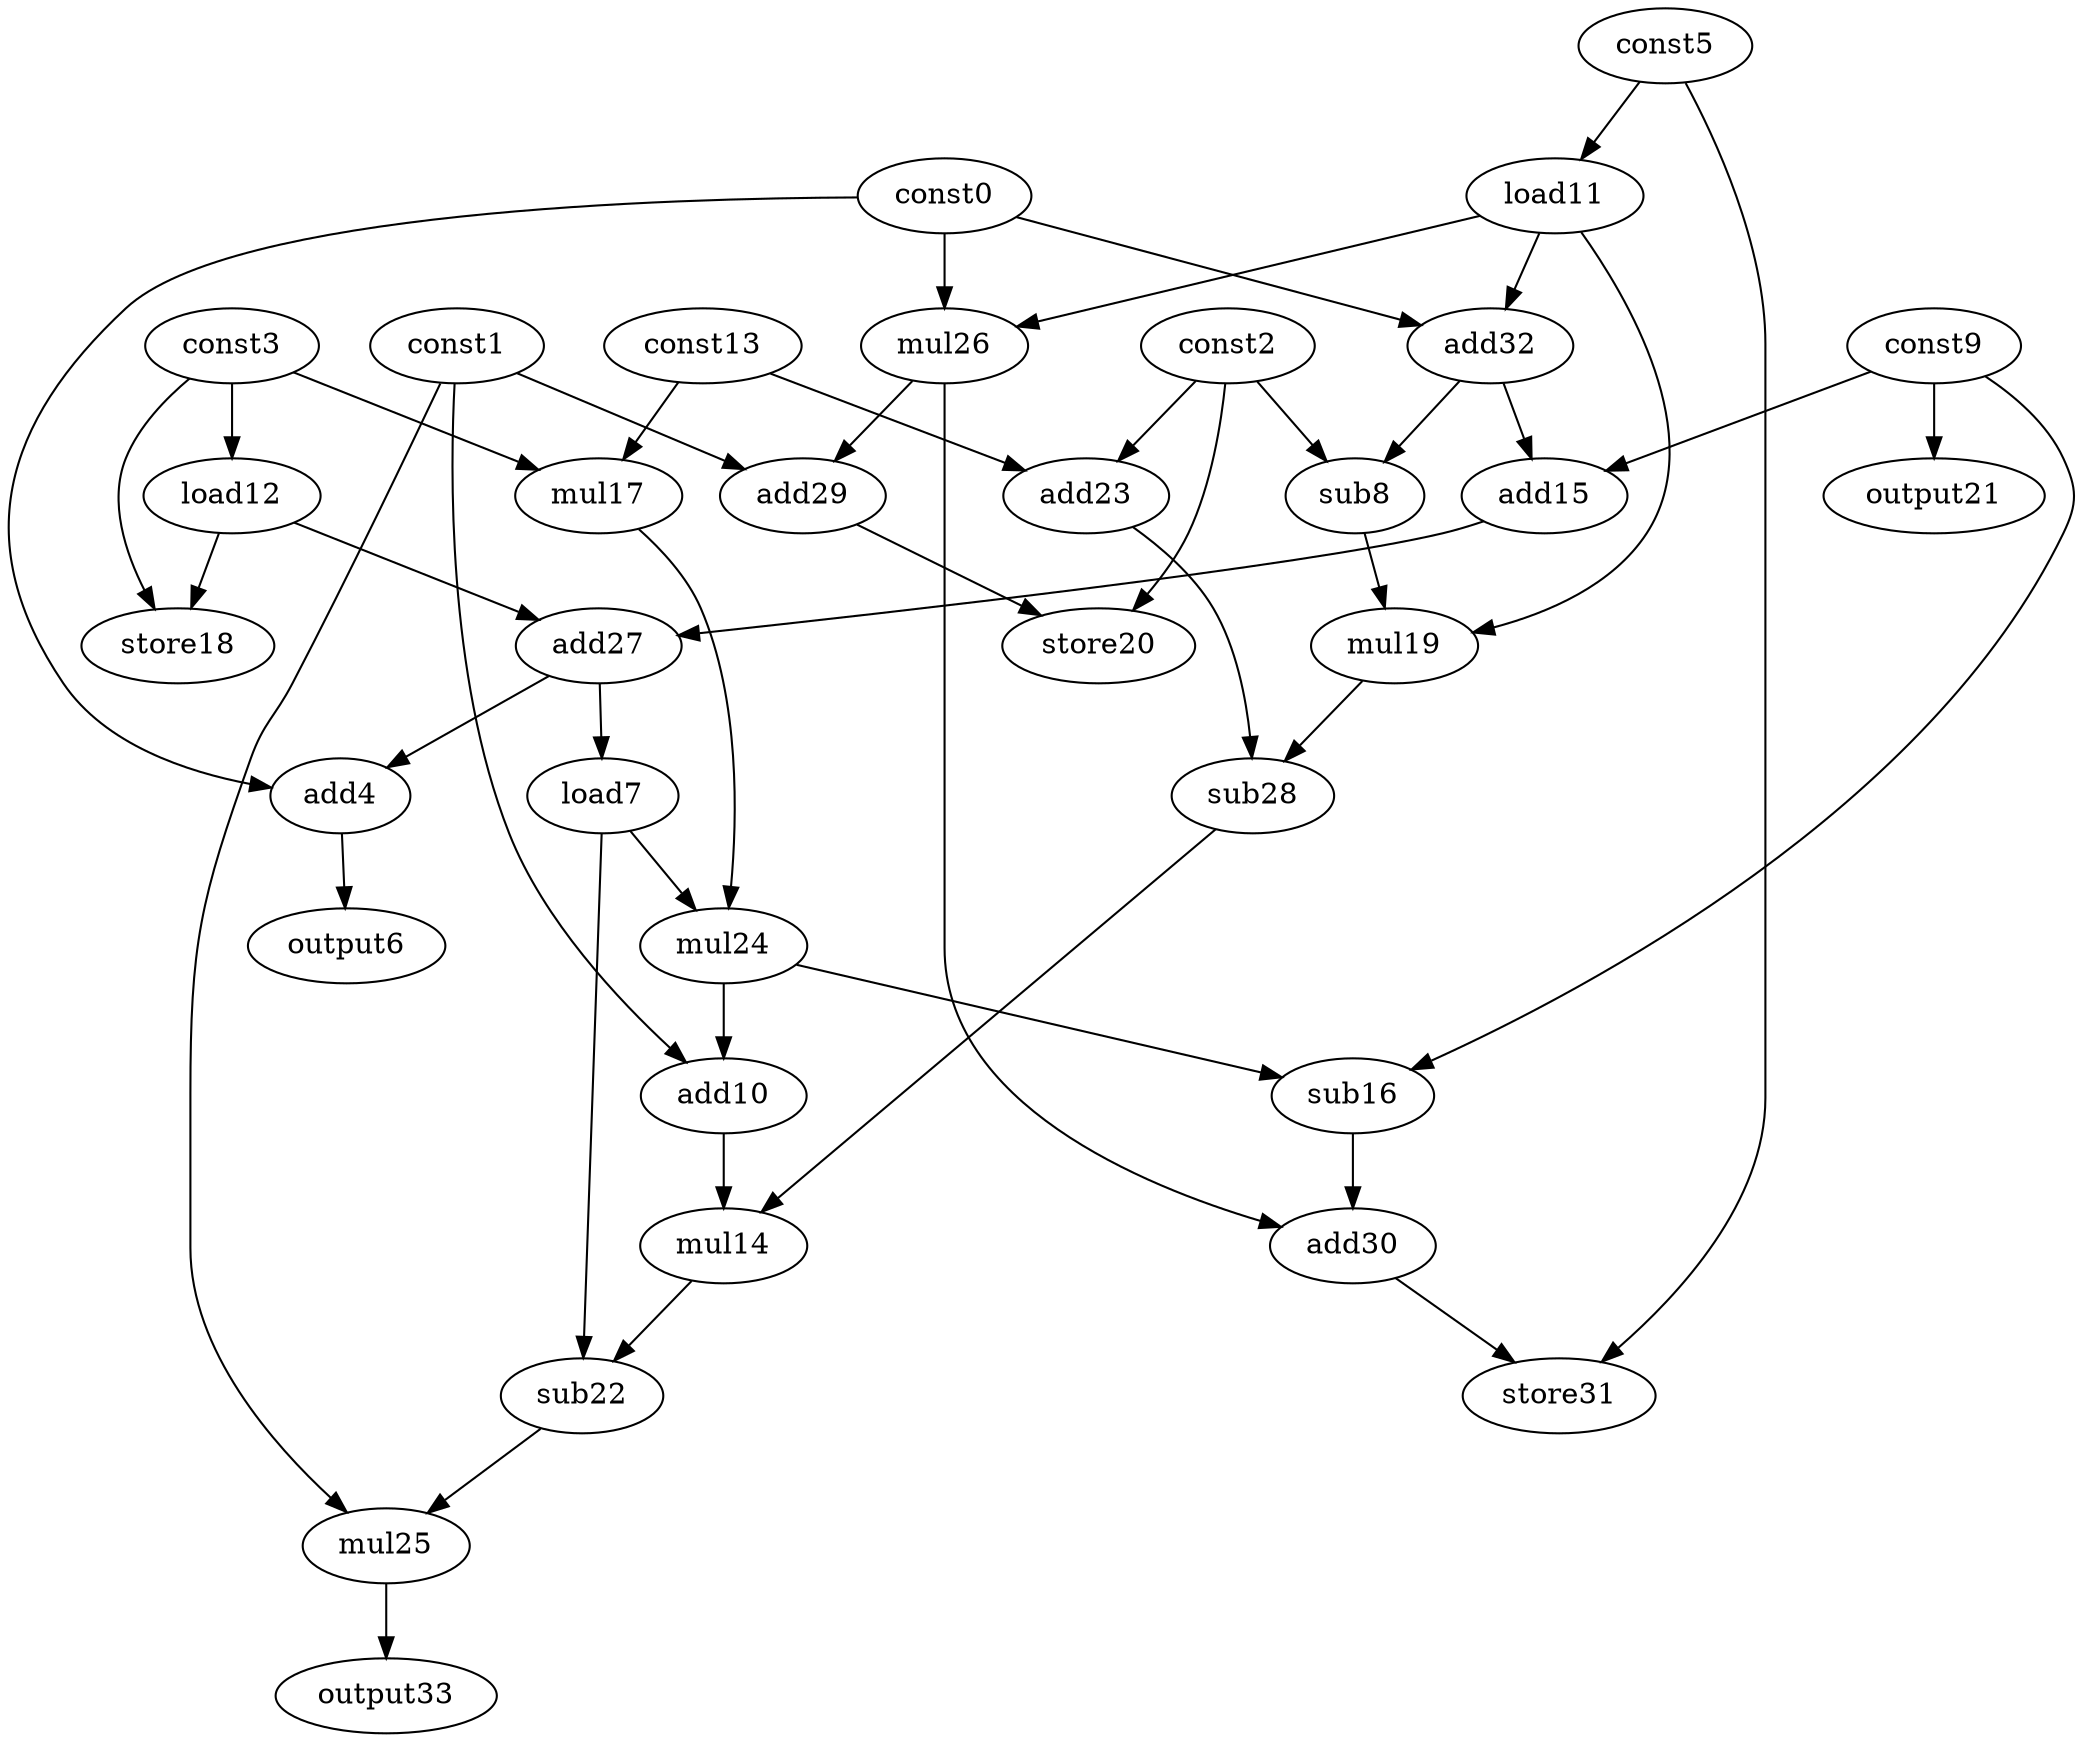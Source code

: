 digraph G { 
const0[opcode=const]; 
const1[opcode=const]; 
const2[opcode=const]; 
const3[opcode=const]; 
add4[opcode=add]; 
const5[opcode=const]; 
output6[opcode=output]; 
load7[opcode=load]; 
sub8[opcode=sub]; 
const9[opcode=const]; 
add10[opcode=add]; 
load11[opcode=load]; 
load12[opcode=load]; 
const13[opcode=const]; 
mul14[opcode=mul]; 
add15[opcode=add]; 
sub16[opcode=sub]; 
mul17[opcode=mul]; 
store18[opcode=store]; 
mul19[opcode=mul]; 
store20[opcode=store]; 
output21[opcode=output]; 
sub22[opcode=sub]; 
add23[opcode=add]; 
mul24[opcode=mul]; 
mul25[opcode=mul]; 
mul26[opcode=mul]; 
add27[opcode=add]; 
sub28[opcode=sub]; 
add29[opcode=add]; 
add30[opcode=add]; 
store31[opcode=store]; 
add32[opcode=add]; 
output33[opcode=output]; 
const5->load11[operand=0];
const3->load12[operand=0];
const3->mul17[operand=0];
const13->mul17[operand=1];
const9->output21[operand=0];
const2->add23[operand=0];
const13->add23[operand=1];
const3->store18[operand=0];
load12->store18[operand=1];
const0->mul26[operand=0];
load11->mul26[operand=1];
const0->add32[operand=0];
load11->add32[operand=1];
add32->sub8[operand=0];
const2->sub8[operand=1];
add32->add15[operand=0];
const9->add15[operand=1];
const1->add29[operand=0];
mul26->add29[operand=1];
sub8->mul19[operand=0];
load11->mul19[operand=1];
const2->store20[operand=0];
add29->store20[operand=1];
load12->add27[operand=0];
add15->add27[operand=1];
const0->add4[operand=0];
add27->add4[operand=1];
add27->load7[operand=0];
mul19->sub28[operand=0];
add23->sub28[operand=1];
add4->output6[operand=0];
mul17->mul24[operand=0];
load7->mul24[operand=1];
mul24->add10[operand=0];
const1->add10[operand=1];
mul24->sub16[operand=0];
const9->sub16[operand=1];
add10->mul14[operand=0];
sub28->mul14[operand=1];
sub16->add30[operand=0];
mul26->add30[operand=1];
mul14->sub22[operand=0];
load7->sub22[operand=1];
const5->store31[operand=0];
add30->store31[operand=1];
const1->mul25[operand=0];
sub22->mul25[operand=1];
mul25->output33[operand=0];
}
